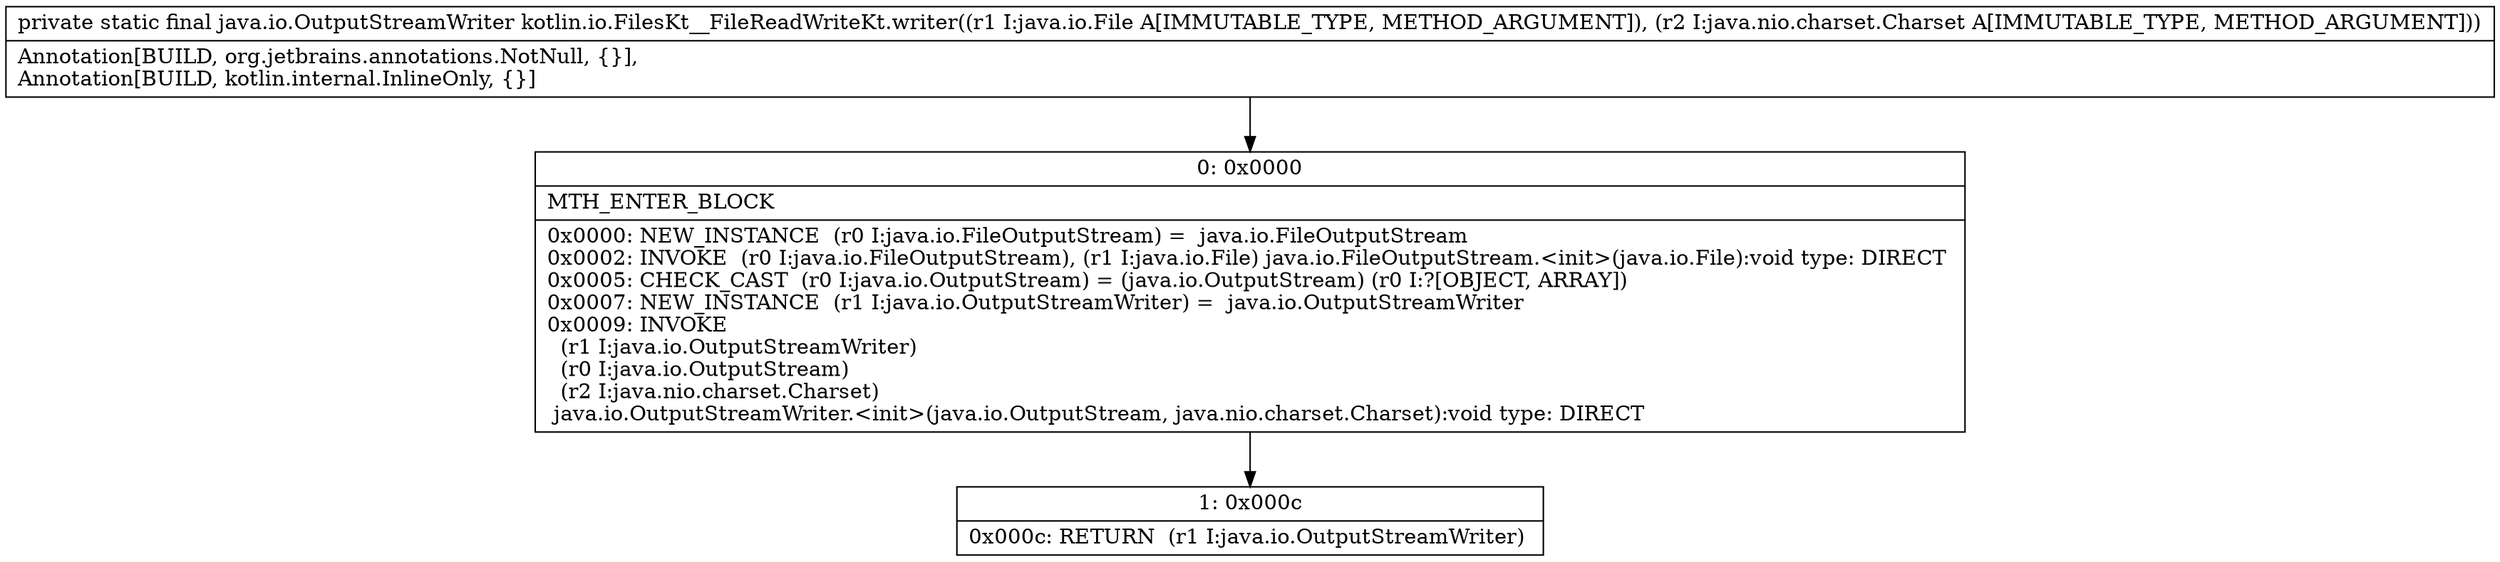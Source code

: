 digraph "CFG forkotlin.io.FilesKt__FileReadWriteKt.writer(Ljava\/io\/File;Ljava\/nio\/charset\/Charset;)Ljava\/io\/OutputStreamWriter;" {
Node_0 [shape=record,label="{0\:\ 0x0000|MTH_ENTER_BLOCK\l|0x0000: NEW_INSTANCE  (r0 I:java.io.FileOutputStream) =  java.io.FileOutputStream \l0x0002: INVOKE  (r0 I:java.io.FileOutputStream), (r1 I:java.io.File) java.io.FileOutputStream.\<init\>(java.io.File):void type: DIRECT \l0x0005: CHECK_CAST  (r0 I:java.io.OutputStream) = (java.io.OutputStream) (r0 I:?[OBJECT, ARRAY]) \l0x0007: NEW_INSTANCE  (r1 I:java.io.OutputStreamWriter) =  java.io.OutputStreamWriter \l0x0009: INVOKE  \l  (r1 I:java.io.OutputStreamWriter)\l  (r0 I:java.io.OutputStream)\l  (r2 I:java.nio.charset.Charset)\l java.io.OutputStreamWriter.\<init\>(java.io.OutputStream, java.nio.charset.Charset):void type: DIRECT \l}"];
Node_1 [shape=record,label="{1\:\ 0x000c|0x000c: RETURN  (r1 I:java.io.OutputStreamWriter) \l}"];
MethodNode[shape=record,label="{private static final java.io.OutputStreamWriter kotlin.io.FilesKt__FileReadWriteKt.writer((r1 I:java.io.File A[IMMUTABLE_TYPE, METHOD_ARGUMENT]), (r2 I:java.nio.charset.Charset A[IMMUTABLE_TYPE, METHOD_ARGUMENT]))  | Annotation[BUILD, org.jetbrains.annotations.NotNull, \{\}], \lAnnotation[BUILD, kotlin.internal.InlineOnly, \{\}]\l}"];
MethodNode -> Node_0;
Node_0 -> Node_1;
}

